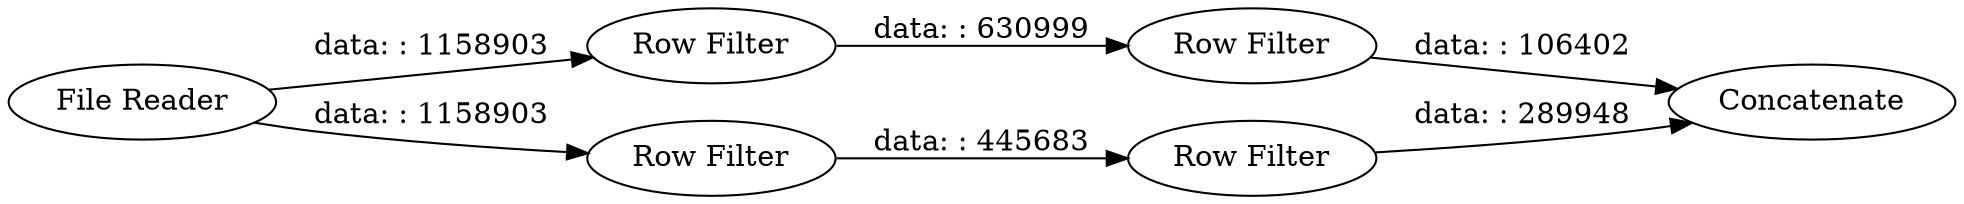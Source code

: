 digraph {
	"-6569829423049362602_2" [label="Row Filter"]
	"-6569829423049362602_6" [label=Concatenate]
	"-6569829423049362602_5" [label="Row Filter"]
	"-6569829423049362602_4" [label="Row Filter"]
	"-6569829423049362602_3" [label="Row Filter"]
	"-6569829423049362602_1" [label="File Reader"]
	"-6569829423049362602_5" -> "-6569829423049362602_6" [label="data: : 289948"]
	"-6569829423049362602_2" -> "-6569829423049362602_3" [label="data: : 630999"]
	"-6569829423049362602_1" -> "-6569829423049362602_4" [label="data: : 1158903"]
	"-6569829423049362602_4" -> "-6569829423049362602_5" [label="data: : 445683"]
	"-6569829423049362602_1" -> "-6569829423049362602_2" [label="data: : 1158903"]
	"-6569829423049362602_3" -> "-6569829423049362602_6" [label="data: : 106402"]
	rankdir=LR
}

